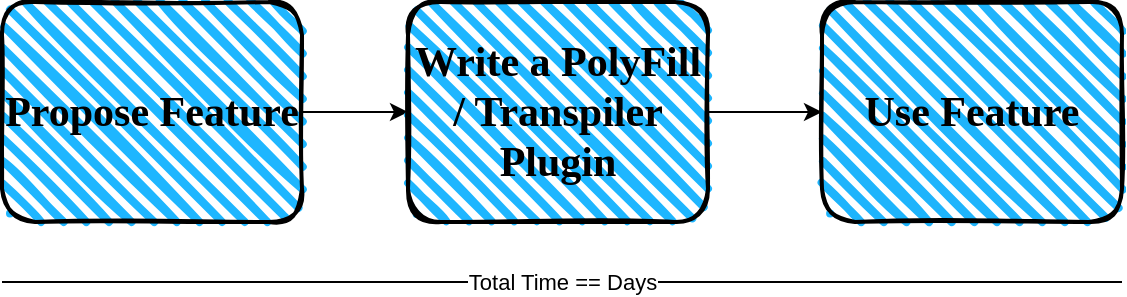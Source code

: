 <mxfile version="14.5.3" type="github" pages="2">
  <diagram id="EtZiyuKKwU_tr7Zd5l9W" name="JavaScript标准制定流程">
    <mxGraphModel dx="988" dy="663" grid="1" gridSize="10" guides="1" tooltips="1" connect="1" arrows="1" fold="1" page="1" pageScale="1" pageWidth="827" pageHeight="1169" math="0" shadow="0">
      <root>
        <mxCell id="0" />
        <mxCell id="1" parent="0" />
        <mxCell id="9HyxouTBZqL0NcBin7FY-5" style="edgeStyle=orthogonalEdgeStyle;rounded=0;orthogonalLoop=1;jettySize=auto;html=1;exitX=1;exitY=0.5;exitDx=0;exitDy=0;entryX=0;entryY=0.5;entryDx=0;entryDy=0;" parent="1" source="9HyxouTBZqL0NcBin7FY-2" target="9HyxouTBZqL0NcBin7FY-3" edge="1">
          <mxGeometry relative="1" as="geometry" />
        </mxCell>
        <mxCell id="9HyxouTBZqL0NcBin7FY-2" value="&lt;font style=&quot;line-height: 140%&quot; face=&quot;Comic Sans MS&quot; size=&quot;1&quot;&gt;&lt;b style=&quot;font-size: 21px ; line-height: 160%&quot;&gt;Propose Feature&lt;/b&gt;&lt;/font&gt;" style="rounded=1;whiteSpace=wrap;html=1;strokeWidth=2;fillWeight=4;hachureGap=8;hachureAngle=45;sketch=1;fillStyle=auto;gradientDirection=north;fillColor=#1EB6FF;" parent="1" vertex="1">
          <mxGeometry x="60" y="160" width="150" height="110" as="geometry" />
        </mxCell>
        <mxCell id="9HyxouTBZqL0NcBin7FY-6" style="edgeStyle=orthogonalEdgeStyle;rounded=0;orthogonalLoop=1;jettySize=auto;html=1;exitX=1;exitY=0.5;exitDx=0;exitDy=0;" parent="1" source="9HyxouTBZqL0NcBin7FY-3" target="9HyxouTBZqL0NcBin7FY-4" edge="1">
          <mxGeometry relative="1" as="geometry" />
        </mxCell>
        <mxCell id="9HyxouTBZqL0NcBin7FY-3" value="&lt;font face=&quot;Comic Sans MS&quot; style=&quot;font-size: 21px&quot;&gt;&lt;b&gt;Write a PolyFill / Transpiler Plugin&lt;/b&gt;&lt;/font&gt;" style="rounded=1;whiteSpace=wrap;html=1;strokeWidth=2;fillWeight=4;hachureGap=8;hachureAngle=45;sketch=1;fillColor=#1EB6FF;" parent="1" vertex="1">
          <mxGeometry x="263" y="160" width="150" height="110" as="geometry" />
        </mxCell>
        <mxCell id="9HyxouTBZqL0NcBin7FY-4" value="&lt;font style=&quot;font-size: 21px&quot; face=&quot;Comic Sans MS&quot;&gt;&lt;b&gt;Use Feature&lt;/b&gt;&lt;/font&gt;" style="rounded=1;whiteSpace=wrap;html=1;strokeWidth=2;fillWeight=4;hachureGap=8;hachureAngle=45;sketch=1;fillColor=#1EB4FC;" parent="1" vertex="1">
          <mxGeometry x="470" y="160" width="150" height="110" as="geometry" />
        </mxCell>
        <mxCell id="9HyxouTBZqL0NcBin7FY-16" value="Total Time == Days" style="endArrow=none;html=1;rounded=1;jumpStyle=arc;" parent="1" edge="1">
          <mxGeometry relative="1" as="geometry">
            <mxPoint x="60" y="300" as="sourcePoint" />
            <mxPoint x="620" y="300" as="targetPoint" />
          </mxGeometry>
        </mxCell>
        <mxCell id="9HyxouTBZqL0NcBin7FY-17" value="" style="resizable=0;html=1;align=left;verticalAlign=bottom;" parent="9HyxouTBZqL0NcBin7FY-16" connectable="0" vertex="1">
          <mxGeometry x="-1" relative="1" as="geometry" />
        </mxCell>
        <mxCell id="9HyxouTBZqL0NcBin7FY-18" value="" style="resizable=0;html=1;align=right;verticalAlign=bottom;" parent="9HyxouTBZqL0NcBin7FY-16" connectable="0" vertex="1">
          <mxGeometry x="1" relative="1" as="geometry" />
        </mxCell>
      </root>
    </mxGraphModel>
  </diagram>
  <diagram id="84xepY0nsmBCh9E03eaY" name="CSS渲染流程">
    <mxGraphModel dx="1186" dy="738" grid="1" gridSize="10" guides="1" tooltips="1" connect="1" arrows="1" fold="1" page="1" pageScale="1" pageWidth="1654" pageHeight="1169" background="none" math="0" shadow="0">
      <root>
        <mxCell id="RdwlbrKxTfIaJGVUaVma-0" />
        <mxCell id="RdwlbrKxTfIaJGVUaVma-1" parent="RdwlbrKxTfIaJGVUaVma-0" />
        <mxCell id="PrW2M2pbb7EMCxUV1jBZ-7" style="edgeStyle=orthogonalEdgeStyle;rounded=1;orthogonalLoop=1;jettySize=auto;html=1;exitX=1;exitY=0.5;exitDx=0;exitDy=0;entryX=-0.007;entryY=0.554;entryDx=0;entryDy=0;entryPerimeter=0;" edge="1" parent="RdwlbrKxTfIaJGVUaVma-1" source="PrW2M2pbb7EMCxUV1jBZ-0" target="PrW2M2pbb7EMCxUV1jBZ-1">
          <mxGeometry relative="1" as="geometry" />
        </mxCell>
        <mxCell id="PrW2M2pbb7EMCxUV1jBZ-9" style="edgeStyle=orthogonalEdgeStyle;rounded=1;orthogonalLoop=1;jettySize=auto;html=1;exitX=1;exitY=0.5;exitDx=0;exitDy=0;entryX=0;entryY=0.5;entryDx=0;entryDy=0;" edge="1" parent="RdwlbrKxTfIaJGVUaVma-1" source="PrW2M2pbb7EMCxUV1jBZ-0" target="PrW2M2pbb7EMCxUV1jBZ-2">
          <mxGeometry relative="1" as="geometry" />
        </mxCell>
        <mxCell id="PrW2M2pbb7EMCxUV1jBZ-0" value="&lt;font style=&quot;line-height: 140%&quot; face=&quot;Comic Sans MS&quot; size=&quot;1&quot;&gt;&lt;b style=&quot;font-size: 21px ; line-height: 160%&quot;&gt;Parser&lt;/b&gt;&lt;/font&gt;" style="rounded=1;whiteSpace=wrap;html=1;strokeWidth=2;fillWeight=4;hachureGap=8;hachureAngle=45;sketch=1;fillStyle=auto;gradientDirection=north;fillColor=#CCCCCC;" vertex="1" parent="RdwlbrKxTfIaJGVUaVma-1">
          <mxGeometry x="60" y="250" width="150" height="110" as="geometry" />
        </mxCell>
        <mxCell id="PrW2M2pbb7EMCxUV1jBZ-12" style="edgeStyle=orthogonalEdgeStyle;rounded=1;orthogonalLoop=1;jettySize=auto;html=1;exitX=1;exitY=0.5;exitDx=0;exitDy=0;entryX=0;entryY=0.5;entryDx=0;entryDy=0;" edge="1" parent="RdwlbrKxTfIaJGVUaVma-1" source="PrW2M2pbb7EMCxUV1jBZ-1" target="PrW2M2pbb7EMCxUV1jBZ-3">
          <mxGeometry relative="1" as="geometry" />
        </mxCell>
        <mxCell id="PrW2M2pbb7EMCxUV1jBZ-1" value="&lt;font style=&quot;line-height: 140%&quot; face=&quot;Comic Sans MS&quot; size=&quot;1&quot;&gt;&lt;b style=&quot;font-size: 21px ; line-height: 160%&quot;&gt;CSSOM&lt;/b&gt;&lt;/font&gt;" style="rounded=1;whiteSpace=wrap;html=1;strokeWidth=2;fillWeight=4;hachureGap=8;hachureAngle=45;sketch=1;fillStyle=cross-hatch;gradientDirection=north;fillColor=#99CCFF;" vertex="1" parent="RdwlbrKxTfIaJGVUaVma-1">
          <mxGeometry x="252" y="320" width="150" height="110" as="geometry" />
        </mxCell>
        <mxCell id="PrW2M2pbb7EMCxUV1jBZ-10" style="edgeStyle=orthogonalEdgeStyle;rounded=1;orthogonalLoop=1;jettySize=auto;html=1;exitX=1;exitY=0.5;exitDx=0;exitDy=0;entryX=0;entryY=0.5;entryDx=0;entryDy=0;" edge="1" parent="RdwlbrKxTfIaJGVUaVma-1" source="PrW2M2pbb7EMCxUV1jBZ-2" target="PrW2M2pbb7EMCxUV1jBZ-3">
          <mxGeometry relative="1" as="geometry" />
        </mxCell>
        <mxCell id="PrW2M2pbb7EMCxUV1jBZ-2" value="&lt;font style=&quot;line-height: 140%&quot; face=&quot;Comic Sans MS&quot; size=&quot;1&quot;&gt;&lt;b style=&quot;font-size: 21px ; line-height: 160%&quot;&gt;DOM&lt;/b&gt;&lt;/font&gt;" style="rounded=1;whiteSpace=wrap;html=1;strokeWidth=2;fillWeight=4;hachureGap=8;hachureAngle=45;sketch=1;fillStyle=cross-hatch;gradientDirection=north;gradientColor=#ffffff;fillColor=#F19C99;" vertex="1" parent="RdwlbrKxTfIaJGVUaVma-1">
          <mxGeometry x="252" y="180" width="150" height="110" as="geometry" />
        </mxCell>
        <mxCell id="PrW2M2pbb7EMCxUV1jBZ-13" style="edgeStyle=orthogonalEdgeStyle;rounded=1;orthogonalLoop=1;jettySize=auto;html=1;exitX=1;exitY=0.5;exitDx=0;exitDy=0;entryX=0;entryY=0.5;entryDx=0;entryDy=0;" edge="1" parent="RdwlbrKxTfIaJGVUaVma-1" source="PrW2M2pbb7EMCxUV1jBZ-3" target="PrW2M2pbb7EMCxUV1jBZ-4">
          <mxGeometry relative="1" as="geometry" />
        </mxCell>
        <mxCell id="PrW2M2pbb7EMCxUV1jBZ-3" value="&lt;font style=&quot;line-height: 140%&quot; face=&quot;Comic Sans MS&quot; size=&quot;1&quot;&gt;&lt;b style=&quot;font-size: 21px ; line-height: 160%&quot;&gt;Cascade&lt;/b&gt;&lt;/font&gt;" style="rounded=1;whiteSpace=wrap;html=1;strokeWidth=2;fillWeight=4;hachureGap=8;hachureAngle=45;sketch=1;fillStyle=auto;gradientDirection=north;fillColor=#CCCCCC;" vertex="1" parent="RdwlbrKxTfIaJGVUaVma-1">
          <mxGeometry x="452" y="250" width="150" height="110" as="geometry" />
        </mxCell>
        <mxCell id="PrW2M2pbb7EMCxUV1jBZ-14" style="edgeStyle=orthogonalEdgeStyle;rounded=1;orthogonalLoop=1;jettySize=auto;html=1;exitX=1;exitY=0.5;exitDx=0;exitDy=0;entryX=0;entryY=0.5;entryDx=0;entryDy=0;" edge="1" parent="RdwlbrKxTfIaJGVUaVma-1" source="PrW2M2pbb7EMCxUV1jBZ-4" target="PrW2M2pbb7EMCxUV1jBZ-5">
          <mxGeometry relative="1" as="geometry" />
        </mxCell>
        <mxCell id="PrW2M2pbb7EMCxUV1jBZ-4" value="&lt;font style=&quot;line-height: 140%&quot; face=&quot;Comic Sans MS&quot; size=&quot;1&quot;&gt;&lt;b style=&quot;font-size: 21px ; line-height: 160%&quot;&gt;Layout&lt;/b&gt;&lt;/font&gt;" style="rounded=1;whiteSpace=wrap;html=1;strokeWidth=2;fillWeight=4;hachureGap=8;hachureAngle=45;sketch=1;fillStyle=auto;gradientDirection=north;fillColor=#CCCCCC;" vertex="1" parent="RdwlbrKxTfIaJGVUaVma-1">
          <mxGeometry x="652" y="250" width="150" height="110" as="geometry" />
        </mxCell>
        <mxCell id="PrW2M2pbb7EMCxUV1jBZ-15" style="edgeStyle=orthogonalEdgeStyle;rounded=1;orthogonalLoop=1;jettySize=auto;html=1;exitX=1;exitY=0.5;exitDx=0;exitDy=0;entryX=0;entryY=0.5;entryDx=0;entryDy=0;" edge="1" parent="RdwlbrKxTfIaJGVUaVma-1" source="PrW2M2pbb7EMCxUV1jBZ-5" target="PrW2M2pbb7EMCxUV1jBZ-6">
          <mxGeometry relative="1" as="geometry" />
        </mxCell>
        <mxCell id="PrW2M2pbb7EMCxUV1jBZ-5" value="&lt;font style=&quot;line-height: 140%&quot; face=&quot;Comic Sans MS&quot; size=&quot;1&quot;&gt;&lt;b style=&quot;font-size: 21px ; line-height: 160%&quot;&gt;Paint&lt;/b&gt;&lt;/font&gt;" style="rounded=1;whiteSpace=wrap;html=1;strokeWidth=2;fillWeight=4;hachureGap=8;hachureAngle=45;sketch=1;fillStyle=auto;gradientDirection=north;fillColor=#CCCCCC;" vertex="1" parent="RdwlbrKxTfIaJGVUaVma-1">
          <mxGeometry x="852" y="250" width="150" height="110" as="geometry" />
        </mxCell>
        <mxCell id="PrW2M2pbb7EMCxUV1jBZ-6" value="&lt;font style=&quot;line-height: 140%&quot; face=&quot;Comic Sans MS&quot; size=&quot;1&quot;&gt;&lt;b style=&quot;font-size: 21px ; line-height: 160%&quot;&gt;Composite&lt;/b&gt;&lt;/font&gt;" style="rounded=1;whiteSpace=wrap;html=1;strokeWidth=2;fillWeight=4;hachureGap=8;hachureAngle=45;sketch=1;fillStyle=auto;gradientDirection=north;fillColor=#CCCCCC;" vertex="1" parent="RdwlbrKxTfIaJGVUaVma-1">
          <mxGeometry x="1052" y="250" width="150" height="110" as="geometry" />
        </mxCell>
        <mxCell id="PrW2M2pbb7EMCxUV1jBZ-16" value="" style="rounded=1;whiteSpace=wrap;html=1;strokeWidth=2;fillWeight=4;hachureGap=8;hachureAngle=45;sketch=1;fillStyle=cross-hatch;fillColor=#99CCFF;" vertex="1" parent="RdwlbrKxTfIaJGVUaVma-1">
          <mxGeometry x="315" y="500" width="50" height="40" as="geometry" />
        </mxCell>
        <mxCell id="PrW2M2pbb7EMCxUV1jBZ-17" value="" style="rounded=1;whiteSpace=wrap;html=1;strokeWidth=2;fillWeight=4;hachureGap=8;hachureAngle=45;sketch=1;fillStyle=cross-hatch;fillColor=#F19C99;" vertex="1" parent="RdwlbrKxTfIaJGVUaVma-1">
          <mxGeometry x="571" y="500" width="50" height="40" as="geometry" />
        </mxCell>
        <mxCell id="PrW2M2pbb7EMCxUV1jBZ-19" value="" style="rounded=1;whiteSpace=wrap;html=1;strokeWidth=2;fillWeight=4;hachureGap=8;hachureAngle=45;sketch=1;fillStyle=auto;fillColor=#CCCCCC;" vertex="1" parent="RdwlbrKxTfIaJGVUaVma-1">
          <mxGeometry x="841" y="500" width="50" height="40" as="geometry" />
        </mxCell>
        <mxCell id="PrW2M2pbb7EMCxUV1jBZ-20" value="&lt;font style=&quot;font-size: 16px&quot; face=&quot;Comic Sans MS&quot;&gt;Full JavaScript Access&lt;/font&gt;" style="text;html=1;align=center;verticalAlign=middle;resizable=0;points=[];autosize=1;" vertex="1" parent="RdwlbrKxTfIaJGVUaVma-1">
          <mxGeometry x="366" y="510" width="190" height="20" as="geometry" />
        </mxCell>
        <mxCell id="PrW2M2pbb7EMCxUV1jBZ-21" value="&lt;font style=&quot;font-size: 16px&quot; face=&quot;Comic Sans MS&quot;&gt;Partial JavaScript Access&lt;/font&gt;" style="text;html=1;align=center;verticalAlign=middle;resizable=0;points=[];autosize=1;" vertex="1" parent="RdwlbrKxTfIaJGVUaVma-1">
          <mxGeometry x="623" y="510" width="210" height="20" as="geometry" />
        </mxCell>
        <mxCell id="PrW2M2pbb7EMCxUV1jBZ-24" value="&lt;font style=&quot;font-size: 16px&quot; face=&quot;Comic Sans MS&quot;&gt;No JavaScript Access&lt;/font&gt;" style="text;html=1;align=center;verticalAlign=middle;resizable=0;points=[];autosize=1;" vertex="1" parent="RdwlbrKxTfIaJGVUaVma-1">
          <mxGeometry x="895" y="510" width="180" height="20" as="geometry" />
        </mxCell>
      </root>
    </mxGraphModel>
  </diagram>
</mxfile>
